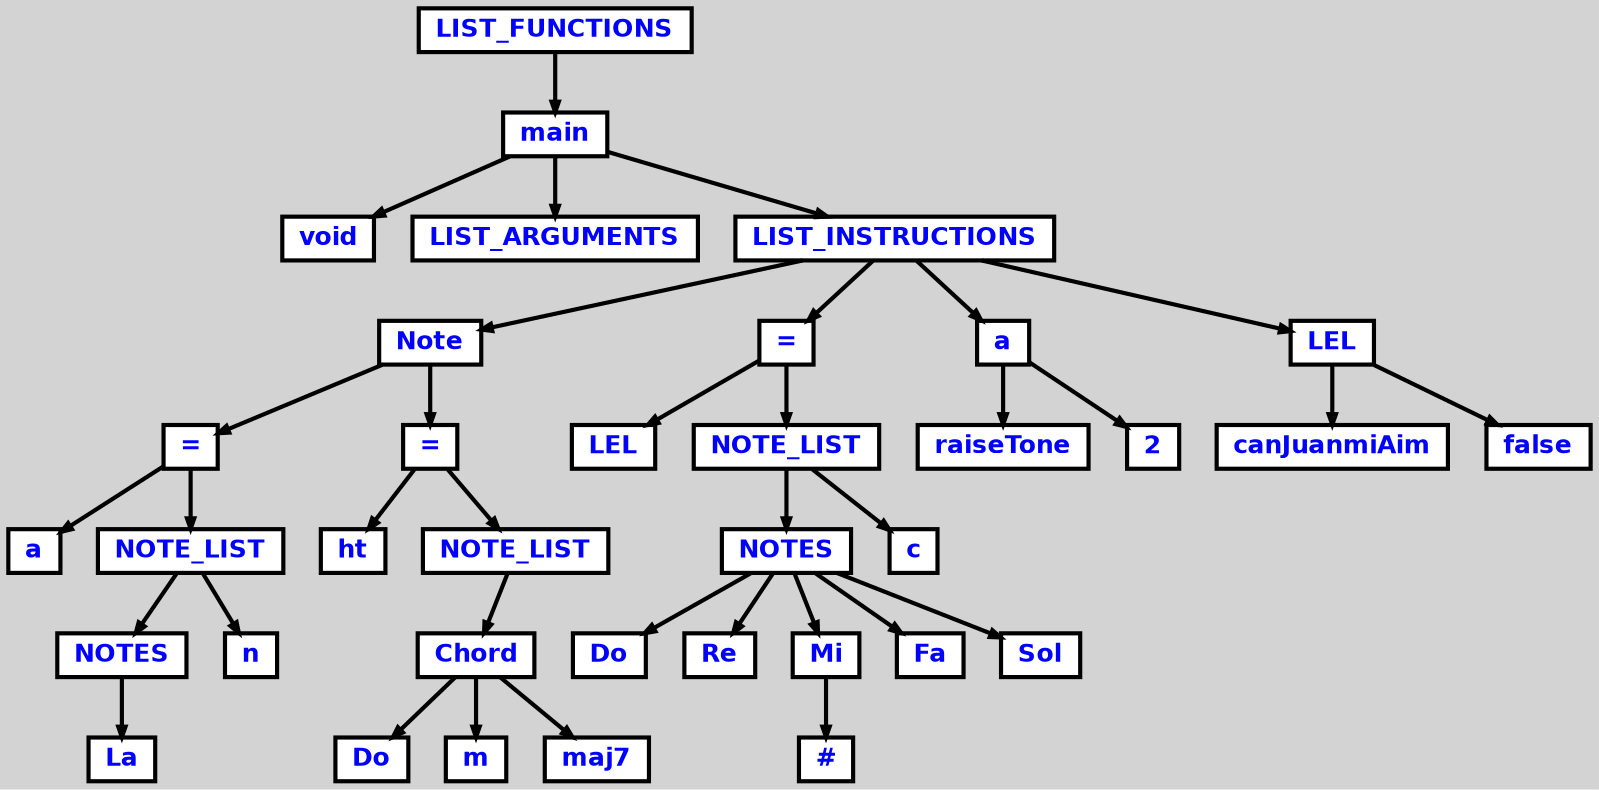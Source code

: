 digraph {

	ordering=out;
	ranksep=.4;
	bgcolor="lightgrey"; node [shape=box, fixedsize=false, fontsize=12, fontname="Helvetica-bold", fontcolor="blue"
		width=.25, height=.25, color="black", fillcolor="white", style="filled, solid, bold"];
	edge [arrowsize=.5, color="black", style="bold"]

  n0 [label="LIST_FUNCTIONS"];
  n1 [label="main"];
  n1 [label="main"];
  n2 [label="void"];
  n3 [label="LIST_ARGUMENTS"];
  n4 [label="LIST_INSTRUCTIONS"];
  n4 [label="LIST_INSTRUCTIONS"];
  n5 [label="Note"];
  n5 [label="Note"];
  n6 [label="="];
  n6 [label="="];
  n7 [label="a"];
  n8 [label="NOTE_LIST"];
  n8 [label="NOTE_LIST"];
  n9 [label="NOTES"];
  n9 [label="NOTES"];
  n10 [label="La"];
  n11 [label="n"];
  n12 [label="="];
  n12 [label="="];
  n13 [label="ht"];
  n14 [label="NOTE_LIST"];
  n14 [label="NOTE_LIST"];
  n15 [label="Chord"];
  n15 [label="Chord"];
  n16 [label="Do"];
  n17 [label="m"];
  n18 [label="maj7"];
  n19 [label="="];
  n19 [label="="];
  n20 [label="LEL"];
  n21 [label="NOTE_LIST"];
  n21 [label="NOTE_LIST"];
  n22 [label="NOTES"];
  n22 [label="NOTES"];
  n23 [label="Do"];
  n24 [label="Re"];
  n25 [label="Mi"];
  n25 [label="Mi"];
  n26 [label="#"];
  n27 [label="Fa"];
  n28 [label="Sol"];
  n29 [label="c"];
  n30 [label="a"];
  n30 [label="a"];
  n31 [label="raiseTone"];
  n32 [label="2"];
  n33 [label="LEL"];
  n33 [label="LEL"];
  n34 [label="canJuanmiAim"];
  n35 [label="false"];

  n0 -> n1 // "LIST_FUNCTIONS" -> "main"
  n1 -> n2 // "main" -> "void"
  n1 -> n3 // "main" -> "LIST_ARGUMENTS"
  n1 -> n4 // "main" -> "LIST_INSTRUCTIONS"
  n4 -> n5 // "LIST_INSTRUCTIONS" -> "Note"
  n5 -> n6 // "Note" -> "="
  n6 -> n7 // "=" -> "a"
  n6 -> n8 // "=" -> "NOTE_LIST"
  n8 -> n9 // "NOTE_LIST" -> "NOTES"
  n9 -> n10 // "NOTES" -> "La"
  n8 -> n11 // "NOTE_LIST" -> "n"
  n5 -> n12 // "Note" -> "="
  n12 -> n13 // "=" -> "ht"
  n12 -> n14 // "=" -> "NOTE_LIST"
  n14 -> n15 // "NOTE_LIST" -> "Chord"
  n15 -> n16 // "Chord" -> "Do"
  n15 -> n17 // "Chord" -> "m"
  n15 -> n18 // "Chord" -> "maj7"
  n4 -> n19 // "LIST_INSTRUCTIONS" -> "="
  n19 -> n20 // "=" -> "LEL"
  n19 -> n21 // "=" -> "NOTE_LIST"
  n21 -> n22 // "NOTE_LIST" -> "NOTES"
  n22 -> n23 // "NOTES" -> "Do"
  n22 -> n24 // "NOTES" -> "Re"
  n22 -> n25 // "NOTES" -> "Mi"
  n25 -> n26 // "Mi" -> "#"
  n22 -> n27 // "NOTES" -> "Fa"
  n22 -> n28 // "NOTES" -> "Sol"
  n21 -> n29 // "NOTE_LIST" -> "c"
  n4 -> n30 // "LIST_INSTRUCTIONS" -> "a"
  n30 -> n31 // "a" -> "raiseTone"
  n30 -> n32 // "a" -> "2"
  n4 -> n33 // "LIST_INSTRUCTIONS" -> "LEL"
  n33 -> n34 // "LEL" -> "canJuanmiAim"
  n33 -> n35 // "LEL" -> "false"

}
